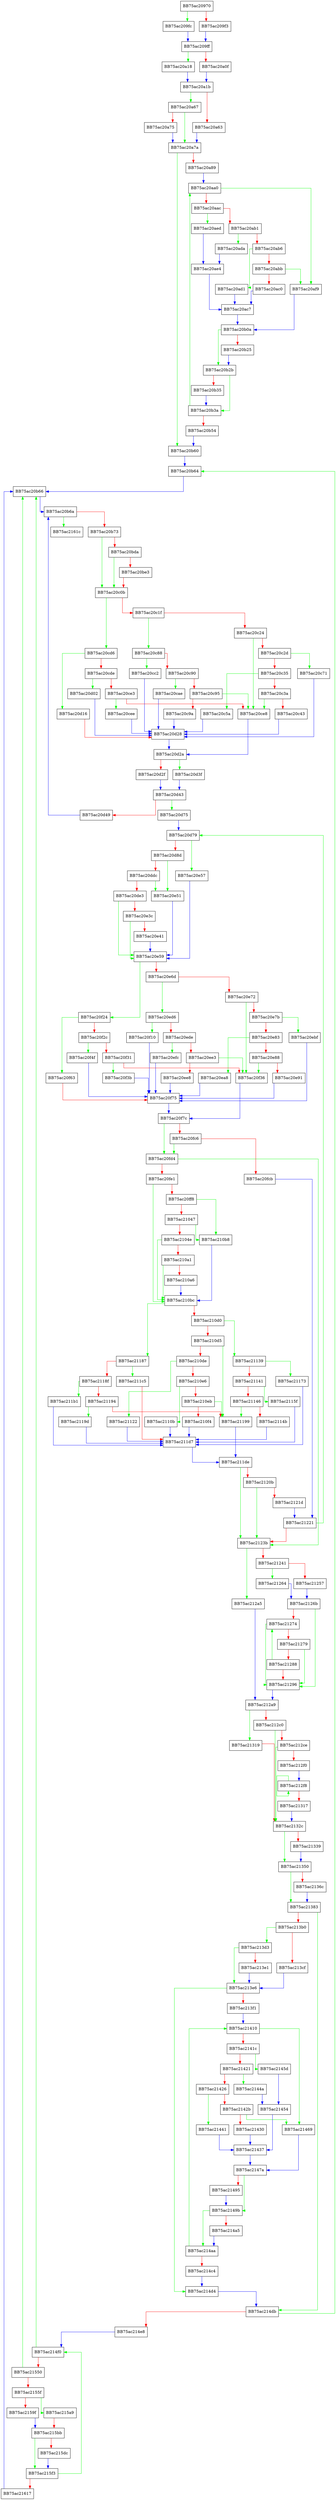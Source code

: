 digraph ZSTD_compressBlock_lazy2_extDict_row {
  node [shape="box"];
  graph [splines=ortho];
  BB75ac20970 -> BB75ac209fc [color="green"];
  BB75ac20970 -> BB75ac209f3 [color="red"];
  BB75ac209f3 -> BB75ac209ff [color="blue"];
  BB75ac209fc -> BB75ac209ff [color="blue"];
  BB75ac209ff -> BB75ac20a18 [color="green"];
  BB75ac209ff -> BB75ac20a0f [color="red"];
  BB75ac20a0f -> BB75ac20a1b [color="blue"];
  BB75ac20a18 -> BB75ac20a1b [color="blue"];
  BB75ac20a1b -> BB75ac20a67 [color="green"];
  BB75ac20a1b -> BB75ac20a63 [color="red"];
  BB75ac20a63 -> BB75ac20a7a [color="blue"];
  BB75ac20a67 -> BB75ac20a7a [color="green"];
  BB75ac20a67 -> BB75ac20a75 [color="red"];
  BB75ac20a75 -> BB75ac20a7a [color="blue"];
  BB75ac20a7a -> BB75ac20b60 [color="green"];
  BB75ac20a7a -> BB75ac20a89 [color="red"];
  BB75ac20a89 -> BB75ac20aa0 [color="blue"];
  BB75ac20aa0 -> BB75ac20af9 [color="green"];
  BB75ac20aa0 -> BB75ac20aac [color="red"];
  BB75ac20aac -> BB75ac20aed [color="green"];
  BB75ac20aac -> BB75ac20ab1 [color="red"];
  BB75ac20ab1 -> BB75ac20ada [color="green"];
  BB75ac20ab1 -> BB75ac20ab6 [color="red"];
  BB75ac20ab6 -> BB75ac20ad1 [color="green"];
  BB75ac20ab6 -> BB75ac20abb [color="red"];
  BB75ac20abb -> BB75ac20af9 [color="green"];
  BB75ac20abb -> BB75ac20ac0 [color="red"];
  BB75ac20ac0 -> BB75ac20ac7 [color="blue"];
  BB75ac20ac7 -> BB75ac20b0a [color="blue"];
  BB75ac20ad1 -> BB75ac20ac7 [color="blue"];
  BB75ac20ada -> BB75ac20ae4 [color="blue"];
  BB75ac20ae4 -> BB75ac20ac7 [color="blue"];
  BB75ac20aed -> BB75ac20ae4 [color="blue"];
  BB75ac20af9 -> BB75ac20b0a [color="blue"];
  BB75ac20b0a -> BB75ac20b2b [color="green"];
  BB75ac20b0a -> BB75ac20b25 [color="red"];
  BB75ac20b25 -> BB75ac20b2b [color="blue"];
  BB75ac20b2b -> BB75ac20b3a [color="green"];
  BB75ac20b2b -> BB75ac20b35 [color="red"];
  BB75ac20b35 -> BB75ac20b3a [color="blue"];
  BB75ac20b3a -> BB75ac20aa0 [color="green"];
  BB75ac20b3a -> BB75ac20b54 [color="red"];
  BB75ac20b54 -> BB75ac20b60 [color="blue"];
  BB75ac20b60 -> BB75ac20b64 [color="blue"];
  BB75ac20b64 -> BB75ac20b66 [color="blue"];
  BB75ac20b66 -> BB75ac20b6a [color="blue"];
  BB75ac20b6a -> BB75ac2161c [color="green"];
  BB75ac20b6a -> BB75ac20b73 [color="red"];
  BB75ac20b73 -> BB75ac20c0b [color="green"];
  BB75ac20b73 -> BB75ac20bda [color="red"];
  BB75ac20bda -> BB75ac20c0b [color="green"];
  BB75ac20bda -> BB75ac20be3 [color="red"];
  BB75ac20be3 -> BB75ac20c0b [color="red"];
  BB75ac20c0b -> BB75ac20cd6 [color="green"];
  BB75ac20c0b -> BB75ac20c1f [color="red"];
  BB75ac20c1f -> BB75ac20c88 [color="green"];
  BB75ac20c1f -> BB75ac20c24 [color="red"];
  BB75ac20c24 -> BB75ac20ce8 [color="green"];
  BB75ac20c24 -> BB75ac20c2d [color="red"];
  BB75ac20c2d -> BB75ac20c71 [color="green"];
  BB75ac20c2d -> BB75ac20c35 [color="red"];
  BB75ac20c35 -> BB75ac20c5a [color="green"];
  BB75ac20c35 -> BB75ac20c3a [color="red"];
  BB75ac20c3a -> BB75ac20ce8 [color="green"];
  BB75ac20c3a -> BB75ac20c43 [color="red"];
  BB75ac20c43 -> BB75ac20d28 [color="blue"];
  BB75ac20c5a -> BB75ac20d28 [color="blue"];
  BB75ac20c71 -> BB75ac20d28 [color="blue"];
  BB75ac20c88 -> BB75ac20cc2 [color="green"];
  BB75ac20c88 -> BB75ac20c90 [color="red"];
  BB75ac20c90 -> BB75ac20cae [color="green"];
  BB75ac20c90 -> BB75ac20c95 [color="red"];
  BB75ac20c95 -> BB75ac20ce8 [color="green"];
  BB75ac20c95 -> BB75ac20c9a [color="red"];
  BB75ac20c9a -> BB75ac20d28 [color="blue"];
  BB75ac20cae -> BB75ac20d28 [color="blue"];
  BB75ac20cc2 -> BB75ac20d28 [color="blue"];
  BB75ac20cd6 -> BB75ac20d16 [color="green"];
  BB75ac20cd6 -> BB75ac20cde [color="red"];
  BB75ac20cde -> BB75ac20d02 [color="green"];
  BB75ac20cde -> BB75ac20ce3 [color="red"];
  BB75ac20ce3 -> BB75ac20cee [color="green"];
  BB75ac20ce3 -> BB75ac20ce8 [color="red"];
  BB75ac20ce8 -> BB75ac20d2a [color="blue"];
  BB75ac20cee -> BB75ac20d28 [color="blue"];
  BB75ac20d02 -> BB75ac20d28 [color="blue"];
  BB75ac20d16 -> BB75ac20d28 [color="red"];
  BB75ac20d28 -> BB75ac20d2a [color="blue"];
  BB75ac20d2a -> BB75ac20d3f [color="green"];
  BB75ac20d2a -> BB75ac20d2f [color="red"];
  BB75ac20d2f -> BB75ac20d43 [color="blue"];
  BB75ac20d3f -> BB75ac20d43 [color="blue"];
  BB75ac20d43 -> BB75ac20d75 [color="green"];
  BB75ac20d43 -> BB75ac20d49 [color="red"];
  BB75ac20d49 -> BB75ac20b6a [color="blue"];
  BB75ac20d75 -> BB75ac20d79 [color="blue"];
  BB75ac20d79 -> BB75ac20e57 [color="green"];
  BB75ac20d79 -> BB75ac20d8d [color="red"];
  BB75ac20d8d -> BB75ac20e51 [color="green"];
  BB75ac20d8d -> BB75ac20ddc [color="red"];
  BB75ac20ddc -> BB75ac20e51 [color="green"];
  BB75ac20ddc -> BB75ac20de3 [color="red"];
  BB75ac20de3 -> BB75ac20e59 [color="green"];
  BB75ac20de3 -> BB75ac20e3c [color="red"];
  BB75ac20e3c -> BB75ac20e59 [color="green"];
  BB75ac20e3c -> BB75ac20e41 [color="red"];
  BB75ac20e41 -> BB75ac20e59 [color="blue"];
  BB75ac20e51 -> BB75ac20e59 [color="blue"];
  BB75ac20e57 -> BB75ac20e59 [color="blue"];
  BB75ac20e59 -> BB75ac20f24 [color="green"];
  BB75ac20e59 -> BB75ac20e6d [color="red"];
  BB75ac20e6d -> BB75ac20ed6 [color="green"];
  BB75ac20e6d -> BB75ac20e72 [color="red"];
  BB75ac20e72 -> BB75ac20f36 [color="green"];
  BB75ac20e72 -> BB75ac20e7b [color="red"];
  BB75ac20e7b -> BB75ac20ebf [color="green"];
  BB75ac20e7b -> BB75ac20e83 [color="red"];
  BB75ac20e83 -> BB75ac20ea8 [color="green"];
  BB75ac20e83 -> BB75ac20e88 [color="red"];
  BB75ac20e88 -> BB75ac20f36 [color="green"];
  BB75ac20e88 -> BB75ac20e91 [color="red"];
  BB75ac20e91 -> BB75ac20f75 [color="blue"];
  BB75ac20ea8 -> BB75ac20f75 [color="blue"];
  BB75ac20ebf -> BB75ac20f75 [color="blue"];
  BB75ac20ed6 -> BB75ac20f10 [color="green"];
  BB75ac20ed6 -> BB75ac20ede [color="red"];
  BB75ac20ede -> BB75ac20efc [color="green"];
  BB75ac20ede -> BB75ac20ee3 [color="red"];
  BB75ac20ee3 -> BB75ac20f36 [color="green"];
  BB75ac20ee3 -> BB75ac20ee8 [color="red"];
  BB75ac20ee8 -> BB75ac20f75 [color="blue"];
  BB75ac20efc -> BB75ac20f75 [color="blue"];
  BB75ac20f10 -> BB75ac20f75 [color="blue"];
  BB75ac20f24 -> BB75ac20f63 [color="green"];
  BB75ac20f24 -> BB75ac20f2c [color="red"];
  BB75ac20f2c -> BB75ac20f4f [color="green"];
  BB75ac20f2c -> BB75ac20f31 [color="red"];
  BB75ac20f31 -> BB75ac20f3b [color="green"];
  BB75ac20f31 -> BB75ac20f36 [color="red"];
  BB75ac20f36 -> BB75ac20f7c [color="blue"];
  BB75ac20f3b -> BB75ac20f75 [color="blue"];
  BB75ac20f4f -> BB75ac20f75 [color="blue"];
  BB75ac20f63 -> BB75ac20f75 [color="red"];
  BB75ac20f75 -> BB75ac20f7c [color="blue"];
  BB75ac20f7c -> BB75ac20fd4 [color="green"];
  BB75ac20f7c -> BB75ac20fc6 [color="red"];
  BB75ac20fc6 -> BB75ac20fd4 [color="green"];
  BB75ac20fc6 -> BB75ac20fcb [color="red"];
  BB75ac20fcb -> BB75ac21221 [color="blue"];
  BB75ac20fd4 -> BB75ac2123b [color="green"];
  BB75ac20fd4 -> BB75ac20fe1 [color="red"];
  BB75ac20fe1 -> BB75ac210bc [color="green"];
  BB75ac20fe1 -> BB75ac20ff8 [color="red"];
  BB75ac20ff8 -> BB75ac210b8 [color="green"];
  BB75ac20ff8 -> BB75ac21047 [color="red"];
  BB75ac21047 -> BB75ac210b8 [color="green"];
  BB75ac21047 -> BB75ac2104e [color="red"];
  BB75ac2104e -> BB75ac210bc [color="green"];
  BB75ac2104e -> BB75ac210a1 [color="red"];
  BB75ac210a1 -> BB75ac210bc [color="green"];
  BB75ac210a1 -> BB75ac210a6 [color="red"];
  BB75ac210a6 -> BB75ac210bc [color="blue"];
  BB75ac210b8 -> BB75ac210bc [color="blue"];
  BB75ac210bc -> BB75ac21187 [color="green"];
  BB75ac210bc -> BB75ac210d0 [color="red"];
  BB75ac210d0 -> BB75ac21139 [color="green"];
  BB75ac210d0 -> BB75ac210d5 [color="red"];
  BB75ac210d5 -> BB75ac21199 [color="green"];
  BB75ac210d5 -> BB75ac210de [color="red"];
  BB75ac210de -> BB75ac21122 [color="green"];
  BB75ac210de -> BB75ac210e6 [color="red"];
  BB75ac210e6 -> BB75ac2110b [color="green"];
  BB75ac210e6 -> BB75ac210eb [color="red"];
  BB75ac210eb -> BB75ac21199 [color="green"];
  BB75ac210eb -> BB75ac210f4 [color="red"];
  BB75ac210f4 -> BB75ac211d7 [color="blue"];
  BB75ac2110b -> BB75ac211d7 [color="blue"];
  BB75ac21122 -> BB75ac211d7 [color="blue"];
  BB75ac21139 -> BB75ac21173 [color="green"];
  BB75ac21139 -> BB75ac21141 [color="red"];
  BB75ac21141 -> BB75ac2115f [color="green"];
  BB75ac21141 -> BB75ac21146 [color="red"];
  BB75ac21146 -> BB75ac21199 [color="green"];
  BB75ac21146 -> BB75ac2114b [color="red"];
  BB75ac2114b -> BB75ac211d7 [color="blue"];
  BB75ac2115f -> BB75ac211d7 [color="blue"];
  BB75ac21173 -> BB75ac211d7 [color="blue"];
  BB75ac21187 -> BB75ac211c5 [color="green"];
  BB75ac21187 -> BB75ac2118f [color="red"];
  BB75ac2118f -> BB75ac211b1 [color="green"];
  BB75ac2118f -> BB75ac21194 [color="red"];
  BB75ac21194 -> BB75ac2119d [color="green"];
  BB75ac21194 -> BB75ac21199 [color="red"];
  BB75ac21199 -> BB75ac211de [color="blue"];
  BB75ac2119d -> BB75ac211d7 [color="blue"];
  BB75ac211b1 -> BB75ac211d7 [color="blue"];
  BB75ac211c5 -> BB75ac211d7 [color="red"];
  BB75ac211d7 -> BB75ac211de [color="blue"];
  BB75ac211de -> BB75ac2123b [color="green"];
  BB75ac211de -> BB75ac2120b [color="red"];
  BB75ac2120b -> BB75ac2123b [color="green"];
  BB75ac2120b -> BB75ac2121d [color="red"];
  BB75ac2121d -> BB75ac21221 [color="blue"];
  BB75ac21221 -> BB75ac20d79 [color="green"];
  BB75ac21221 -> BB75ac2123b [color="red"];
  BB75ac2123b -> BB75ac212a5 [color="green"];
  BB75ac2123b -> BB75ac21241 [color="red"];
  BB75ac21241 -> BB75ac21264 [color="green"];
  BB75ac21241 -> BB75ac21257 [color="red"];
  BB75ac21257 -> BB75ac2126b [color="blue"];
  BB75ac21264 -> BB75ac2126b [color="blue"];
  BB75ac2126b -> BB75ac21296 [color="green"];
  BB75ac2126b -> BB75ac21274 [color="red"];
  BB75ac21274 -> BB75ac21296 [color="green"];
  BB75ac21274 -> BB75ac21279 [color="red"];
  BB75ac21279 -> BB75ac21296 [color="green"];
  BB75ac21279 -> BB75ac21288 [color="red"];
  BB75ac21288 -> BB75ac21274 [color="green"];
  BB75ac21288 -> BB75ac21296 [color="red"];
  BB75ac21296 -> BB75ac212a9 [color="blue"];
  BB75ac212a5 -> BB75ac212a9 [color="blue"];
  BB75ac212a9 -> BB75ac21319 [color="green"];
  BB75ac212a9 -> BB75ac212c0 [color="red"];
  BB75ac212c0 -> BB75ac2132c [color="green"];
  BB75ac212c0 -> BB75ac212ce [color="red"];
  BB75ac212ce -> BB75ac2132c [color="green"];
  BB75ac212ce -> BB75ac212f0 [color="red"];
  BB75ac212f0 -> BB75ac212f8 [color="blue"];
  BB75ac212f8 -> BB75ac212f8 [color="green"];
  BB75ac212f8 -> BB75ac21317 [color="red"];
  BB75ac21317 -> BB75ac2132c [color="blue"];
  BB75ac21319 -> BB75ac2132c [color="red"];
  BB75ac2132c -> BB75ac21350 [color="green"];
  BB75ac2132c -> BB75ac21339 [color="red"];
  BB75ac21339 -> BB75ac21350 [color="blue"];
  BB75ac21350 -> BB75ac21383 [color="green"];
  BB75ac21350 -> BB75ac2136c [color="red"];
  BB75ac2136c -> BB75ac21383 [color="blue"];
  BB75ac21383 -> BB75ac214db [color="green"];
  BB75ac21383 -> BB75ac213b0 [color="red"];
  BB75ac213b0 -> BB75ac213d3 [color="green"];
  BB75ac213b0 -> BB75ac213cf [color="red"];
  BB75ac213cf -> BB75ac213e6 [color="blue"];
  BB75ac213d3 -> BB75ac213e6 [color="green"];
  BB75ac213d3 -> BB75ac213e1 [color="red"];
  BB75ac213e1 -> BB75ac213e6 [color="blue"];
  BB75ac213e6 -> BB75ac214d4 [color="green"];
  BB75ac213e6 -> BB75ac213f1 [color="red"];
  BB75ac213f1 -> BB75ac21410 [color="blue"];
  BB75ac21410 -> BB75ac21469 [color="green"];
  BB75ac21410 -> BB75ac2141c [color="red"];
  BB75ac2141c -> BB75ac2145d [color="green"];
  BB75ac2141c -> BB75ac21421 [color="red"];
  BB75ac21421 -> BB75ac2144a [color="green"];
  BB75ac21421 -> BB75ac21426 [color="red"];
  BB75ac21426 -> BB75ac21441 [color="green"];
  BB75ac21426 -> BB75ac2142b [color="red"];
  BB75ac2142b -> BB75ac21469 [color="green"];
  BB75ac2142b -> BB75ac21430 [color="red"];
  BB75ac21430 -> BB75ac21437 [color="blue"];
  BB75ac21437 -> BB75ac2147a [color="blue"];
  BB75ac21441 -> BB75ac21437 [color="blue"];
  BB75ac2144a -> BB75ac21454 [color="blue"];
  BB75ac21454 -> BB75ac21437 [color="blue"];
  BB75ac2145d -> BB75ac21454 [color="blue"];
  BB75ac21469 -> BB75ac2147a [color="blue"];
  BB75ac2147a -> BB75ac2149b [color="green"];
  BB75ac2147a -> BB75ac21495 [color="red"];
  BB75ac21495 -> BB75ac2149b [color="blue"];
  BB75ac2149b -> BB75ac214aa [color="green"];
  BB75ac2149b -> BB75ac214a5 [color="red"];
  BB75ac214a5 -> BB75ac214aa [color="blue"];
  BB75ac214aa -> BB75ac21410 [color="green"];
  BB75ac214aa -> BB75ac214c4 [color="red"];
  BB75ac214c4 -> BB75ac214d4 [color="blue"];
  BB75ac214d4 -> BB75ac214db [color="blue"];
  BB75ac214db -> BB75ac20b64 [color="green"];
  BB75ac214db -> BB75ac214e8 [color="red"];
  BB75ac214e8 -> BB75ac214f0 [color="blue"];
  BB75ac214f0 -> BB75ac20b66 [color="green"];
  BB75ac214f0 -> BB75ac21550 [color="red"];
  BB75ac21550 -> BB75ac20b66 [color="green"];
  BB75ac21550 -> BB75ac2155f [color="red"];
  BB75ac2155f -> BB75ac215a9 [color="green"];
  BB75ac2155f -> BB75ac2159f [color="red"];
  BB75ac2159f -> BB75ac215bb [color="blue"];
  BB75ac215a9 -> BB75ac215bb [color="red"];
  BB75ac215bb -> BB75ac215f3 [color="green"];
  BB75ac215bb -> BB75ac215dc [color="red"];
  BB75ac215dc -> BB75ac215f3 [color="blue"];
  BB75ac215f3 -> BB75ac214f0 [color="green"];
  BB75ac215f3 -> BB75ac21617 [color="red"];
  BB75ac21617 -> BB75ac20b66 [color="blue"];
}